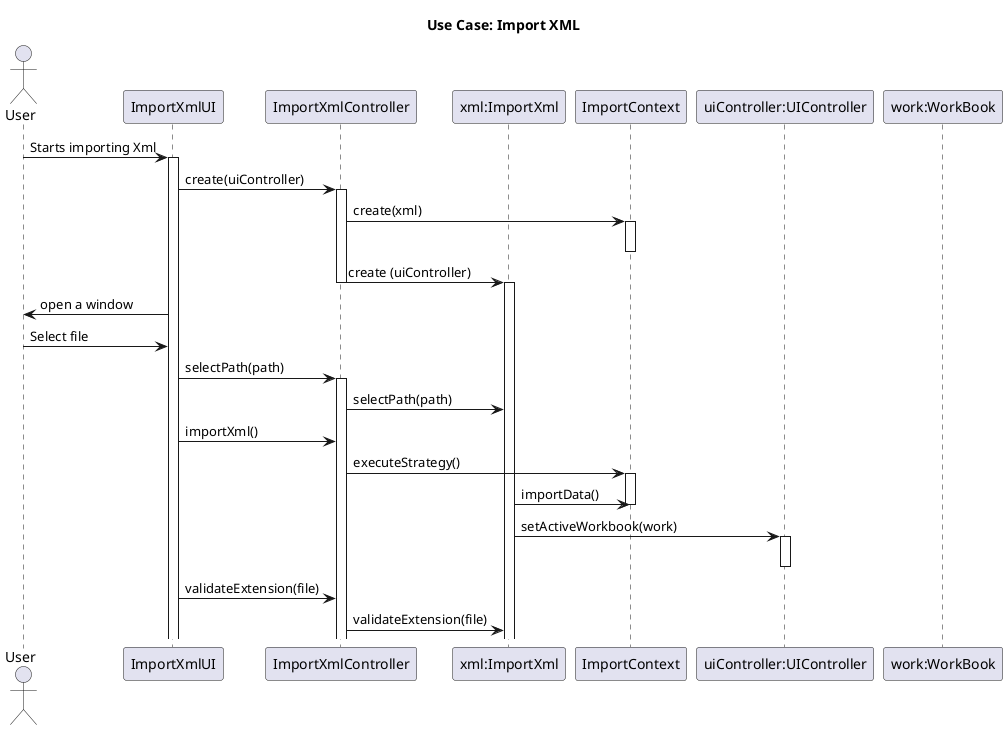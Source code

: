 @startuml

title Use Case: Import XML
actor "User" as Actor
participant ImportXmlUI as UI
participant ImportXmlController as Controller
participant "xml:ImportXml" as import
participant ImportContext as Context
participant "uiController:UIController" as uiController
participant "work:WorkBook" as work 

Actor ->UI: Starts importing Xml
activate UI
UI->Controller:create(uiController)
activate Controller
Controller->Context:create(xml)
activate Context
deactivate Context
Controller->import:create (uiController) 
deactivate Controller
activate import
deactivate import
Actor<-UI:open a window
Actor->UI: Select file
UI->Controller: selectPath(path)
activate Controller
Controller->import:selectPath(path)
UI->Controller:importXml()
Controller->Context:executeStrategy()
activate Context
import->Context: importData()
deactivate Context
import->uiController:setActiveWorkbook(work)
activate uiController
deactivate uiController
UI->Controller:validateExtension(file)
Controller->import:validateExtension(file)

@enduml
